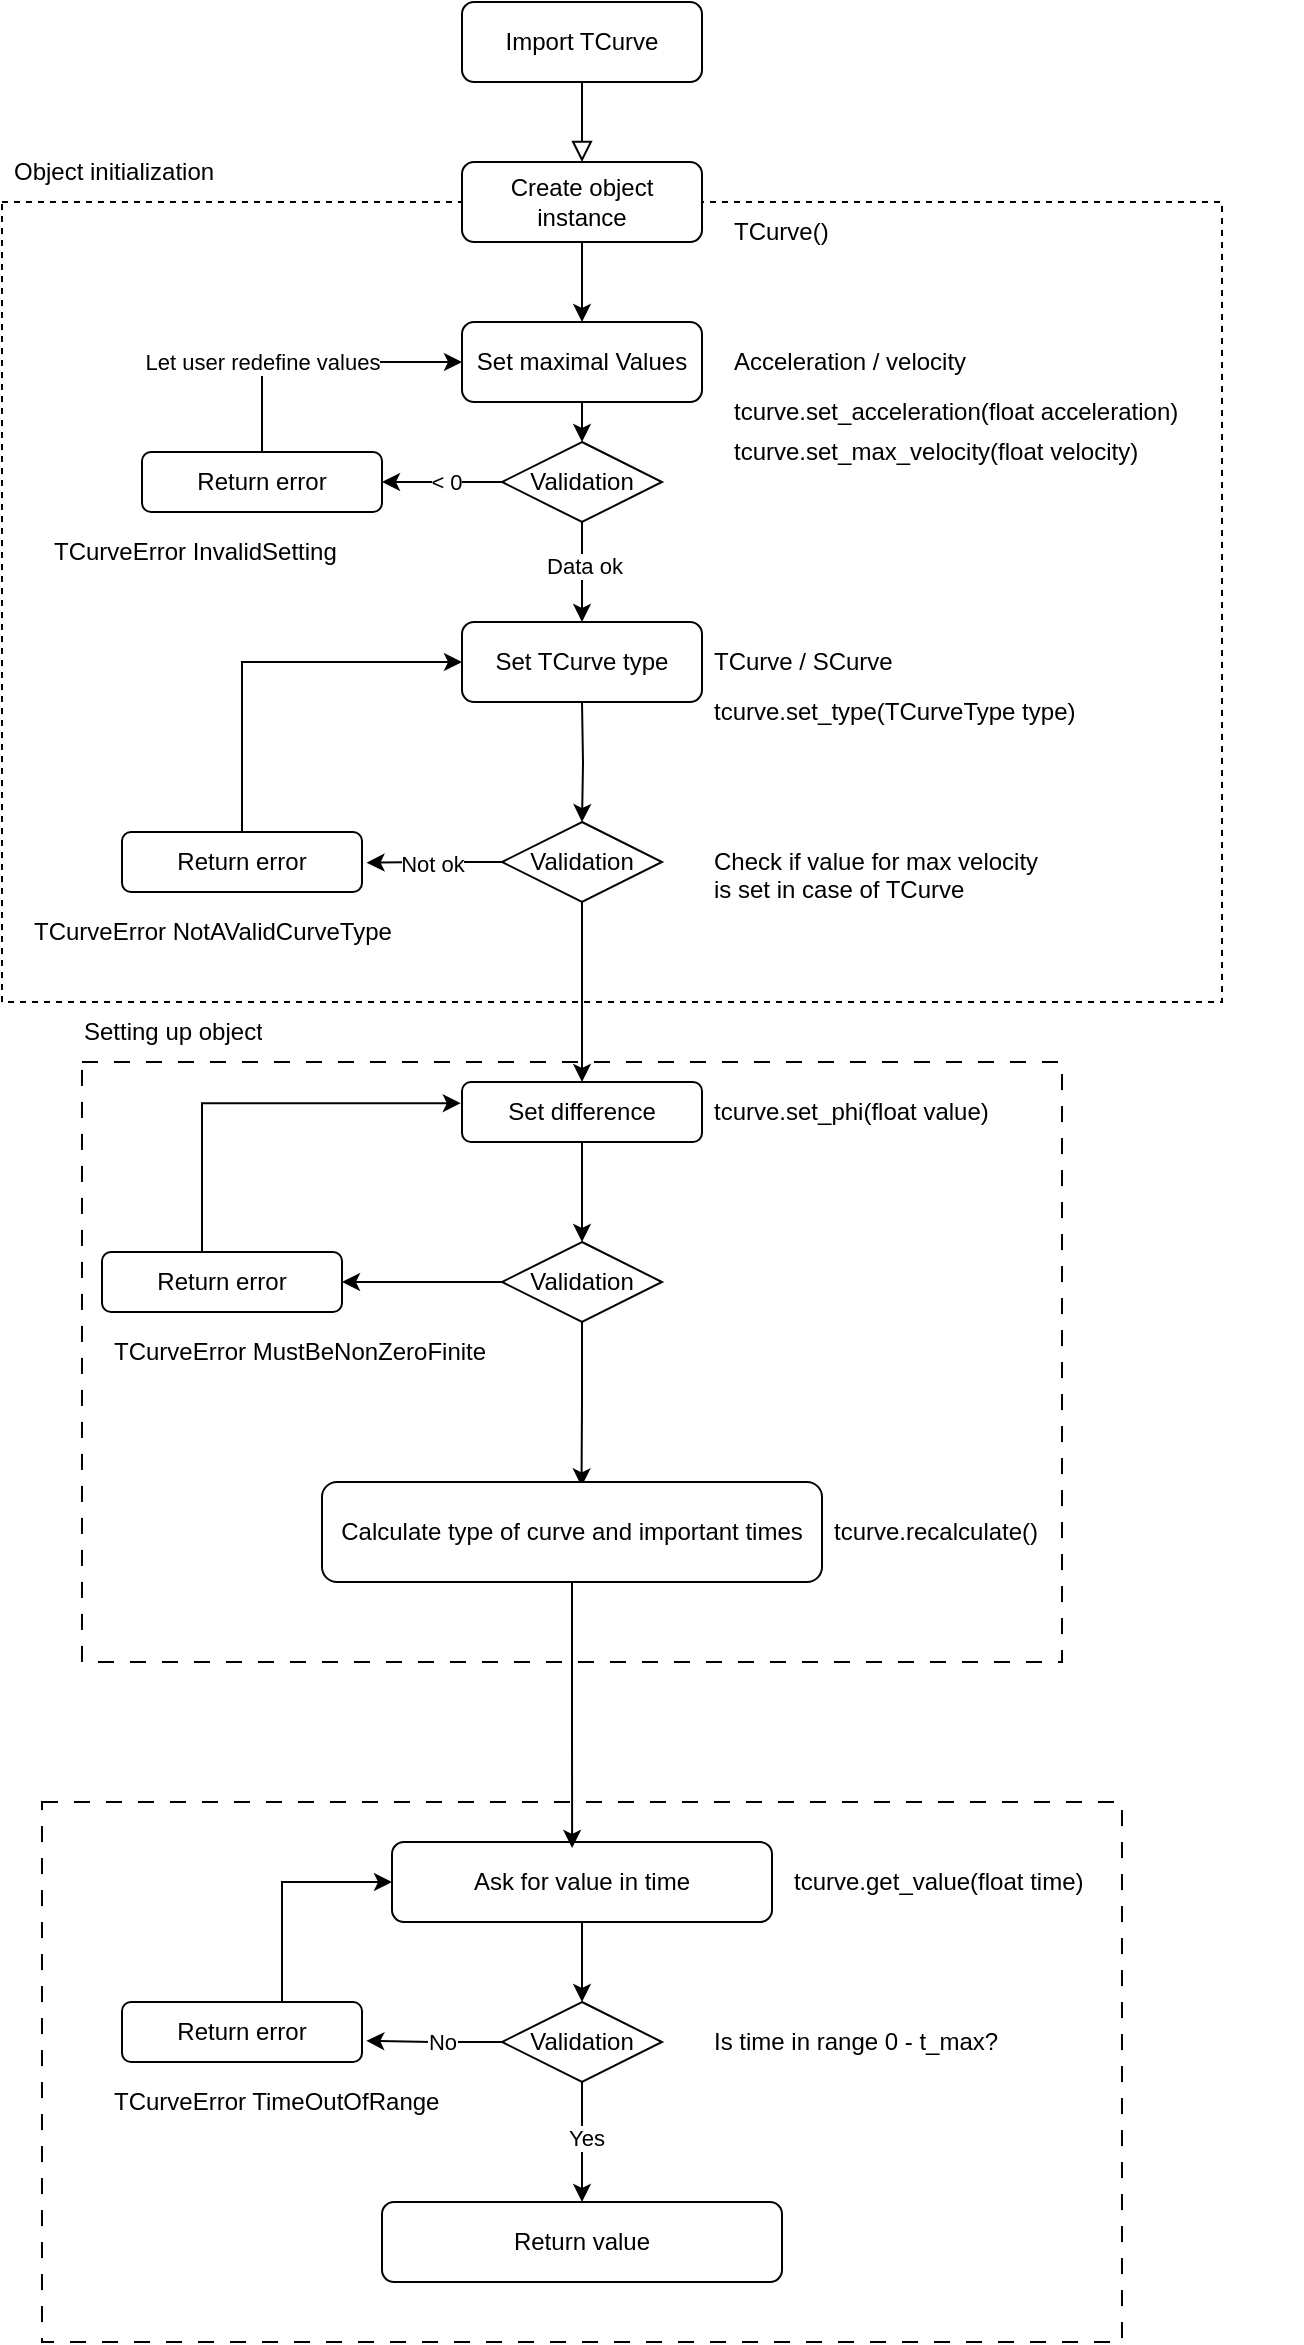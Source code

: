 <mxfile version="24.8.4">
  <diagram id="C5RBs43oDa-KdzZeNtuy" name="Page-1">
    <mxGraphModel dx="1657" dy="1615" grid="1" gridSize="10" guides="1" tooltips="1" connect="1" arrows="1" fold="1" page="1" pageScale="1" pageWidth="827" pageHeight="1169" math="0" shadow="0">
      <root>
        <mxCell id="WIyWlLk6GJQsqaUBKTNV-0" />
        <mxCell id="WIyWlLk6GJQsqaUBKTNV-1" parent="WIyWlLk6GJQsqaUBKTNV-0" />
        <mxCell id="kCq6hueEpDmsDVVyhzow-49" value="" style="rounded=0;whiteSpace=wrap;html=1;fillColor=none;dashed=1;dashPattern=8 8;" vertex="1" parent="WIyWlLk6GJQsqaUBKTNV-1">
          <mxGeometry x="-50" y="870" width="540" height="270" as="geometry" />
        </mxCell>
        <mxCell id="kCq6hueEpDmsDVVyhzow-27" value="" style="group" vertex="1" connectable="0" parent="WIyWlLk6GJQsqaUBKTNV-1">
          <mxGeometry x="-70" y="40" width="610" height="430" as="geometry" />
        </mxCell>
        <mxCell id="kCq6hueEpDmsDVVyhzow-25" value="" style="rounded=0;whiteSpace=wrap;html=1;fillColor=none;dashed=1;" vertex="1" parent="kCq6hueEpDmsDVVyhzow-27">
          <mxGeometry y="30" width="610" height="400" as="geometry" />
        </mxCell>
        <mxCell id="kCq6hueEpDmsDVVyhzow-26" value="Object initialization" style="text;strokeColor=none;fillColor=none;align=left;verticalAlign=middle;spacingLeft=4;spacingRight=4;overflow=hidden;points=[[0,0.5],[1,0.5]];portConstraint=eastwest;rotatable=0;whiteSpace=wrap;html=1;" vertex="1" parent="kCq6hueEpDmsDVVyhzow-27">
          <mxGeometry width="190" height="30" as="geometry" />
        </mxCell>
        <mxCell id="kCq6hueEpDmsDVVyhzow-54" value="TCurve()" style="text;strokeColor=none;fillColor=none;align=left;verticalAlign=middle;spacingLeft=4;spacingRight=4;overflow=hidden;points=[[0,0.5],[1,0.5]];portConstraint=eastwest;rotatable=0;whiteSpace=wrap;html=1;" vertex="1" parent="kCq6hueEpDmsDVVyhzow-27">
          <mxGeometry x="360" y="30" width="80" height="30" as="geometry" />
        </mxCell>
        <mxCell id="kCq6hueEpDmsDVVyhzow-55" value="tcurve.set_acceleration(float acceleration)" style="text;strokeColor=none;fillColor=none;align=left;verticalAlign=middle;spacingLeft=4;spacingRight=4;overflow=hidden;points=[[0,0.5],[1,0.5]];portConstraint=eastwest;rotatable=0;whiteSpace=wrap;html=1;" vertex="1" parent="kCq6hueEpDmsDVVyhzow-27">
          <mxGeometry x="360" y="120" width="240" height="30" as="geometry" />
        </mxCell>
        <mxCell id="kCq6hueEpDmsDVVyhzow-8" value="" style="group" vertex="1" connectable="0" parent="kCq6hueEpDmsDVVyhzow-27">
          <mxGeometry x="230" y="90" width="280" height="40" as="geometry" />
        </mxCell>
        <mxCell id="kCq6hueEpDmsDVVyhzow-1" value="Set maximal Values" style="rounded=1;whiteSpace=wrap;html=1;fontSize=12;glass=0;strokeWidth=1;shadow=0;" vertex="1" parent="kCq6hueEpDmsDVVyhzow-8">
          <mxGeometry width="120" height="40" as="geometry" />
        </mxCell>
        <mxCell id="kCq6hueEpDmsDVVyhzow-6" value="Acceleration / velocity" style="text;strokeColor=none;fillColor=none;align=left;verticalAlign=middle;spacingLeft=4;spacingRight=4;overflow=hidden;points=[[0,0.5],[1,0.5]];portConstraint=eastwest;rotatable=0;whiteSpace=wrap;html=1;" vertex="1" parent="kCq6hueEpDmsDVVyhzow-8">
          <mxGeometry x="130" y="5" width="150" height="30" as="geometry" />
        </mxCell>
        <mxCell id="kCq6hueEpDmsDVVyhzow-56" value="tcurve.set_max_velocity(float velocity)" style="text;strokeColor=none;fillColor=none;align=left;verticalAlign=middle;spacingLeft=4;spacingRight=4;overflow=hidden;points=[[0,0.5],[1,0.5]];portConstraint=eastwest;rotatable=0;whiteSpace=wrap;html=1;" vertex="1" parent="kCq6hueEpDmsDVVyhzow-27">
          <mxGeometry x="360" y="140" width="240" height="30" as="geometry" />
        </mxCell>
        <mxCell id="kCq6hueEpDmsDVVyhzow-57" value="tcurve.set_type(TCurveType type)" style="text;strokeColor=none;fillColor=none;align=left;verticalAlign=middle;spacingLeft=4;spacingRight=4;overflow=hidden;points=[[0,0.5],[1,0.5]];portConstraint=eastwest;rotatable=0;whiteSpace=wrap;html=1;" vertex="1" parent="kCq6hueEpDmsDVVyhzow-27">
          <mxGeometry x="350" y="270" width="240" height="30" as="geometry" />
        </mxCell>
        <mxCell id="kCq6hueEpDmsDVVyhzow-63" value="TCurveError NotAValidCurveType" style="text;strokeColor=none;fillColor=none;align=left;verticalAlign=middle;spacingLeft=4;spacingRight=4;overflow=hidden;points=[[0,0.5],[1,0.5]];portConstraint=eastwest;rotatable=0;whiteSpace=wrap;html=1;" vertex="1" parent="kCq6hueEpDmsDVVyhzow-27">
          <mxGeometry x="10" y="380" width="240" height="30" as="geometry" />
        </mxCell>
        <mxCell id="kCq6hueEpDmsDVVyhzow-64" value="TCurveError InvalidSetting" style="text;strokeColor=none;fillColor=none;align=left;verticalAlign=middle;spacingLeft=4;spacingRight=4;overflow=hidden;points=[[0,0.5],[1,0.5]];portConstraint=eastwest;rotatable=0;whiteSpace=wrap;html=1;" vertex="1" parent="kCq6hueEpDmsDVVyhzow-27">
          <mxGeometry x="20" y="190" width="240" height="30" as="geometry" />
        </mxCell>
        <mxCell id="WIyWlLk6GJQsqaUBKTNV-2" value="" style="rounded=0;html=1;jettySize=auto;orthogonalLoop=1;fontSize=11;endArrow=block;endFill=0;endSize=8;strokeWidth=1;shadow=0;labelBackgroundColor=none;edgeStyle=orthogonalEdgeStyle;entryX=0.5;entryY=0;entryDx=0;entryDy=0;" parent="WIyWlLk6GJQsqaUBKTNV-1" source="WIyWlLk6GJQsqaUBKTNV-3" target="kCq6hueEpDmsDVVyhzow-0" edge="1">
          <mxGeometry relative="1" as="geometry">
            <mxPoint x="220" y="70" as="targetPoint" />
          </mxGeometry>
        </mxCell>
        <mxCell id="WIyWlLk6GJQsqaUBKTNV-3" value="Import TCurve" style="rounded=1;whiteSpace=wrap;html=1;fontSize=12;glass=0;strokeWidth=1;shadow=0;" parent="WIyWlLk6GJQsqaUBKTNV-1" vertex="1">
          <mxGeometry x="160" y="-30" width="120" height="40" as="geometry" />
        </mxCell>
        <mxCell id="kCq6hueEpDmsDVVyhzow-2" style="edgeStyle=orthogonalEdgeStyle;rounded=0;orthogonalLoop=1;jettySize=auto;html=1;" edge="1" parent="WIyWlLk6GJQsqaUBKTNV-1" source="kCq6hueEpDmsDVVyhzow-0" target="kCq6hueEpDmsDVVyhzow-1">
          <mxGeometry relative="1" as="geometry" />
        </mxCell>
        <mxCell id="kCq6hueEpDmsDVVyhzow-0" value="Create object instance" style="rounded=1;whiteSpace=wrap;html=1;fontSize=12;glass=0;strokeWidth=1;shadow=0;" vertex="1" parent="WIyWlLk6GJQsqaUBKTNV-1">
          <mxGeometry x="160" y="50" width="120" height="40" as="geometry" />
        </mxCell>
        <mxCell id="kCq6hueEpDmsDVVyhzow-4" style="edgeStyle=orthogonalEdgeStyle;rounded=0;orthogonalLoop=1;jettySize=auto;html=1;" edge="1" parent="WIyWlLk6GJQsqaUBKTNV-1" source="kCq6hueEpDmsDVVyhzow-1">
          <mxGeometry relative="1" as="geometry">
            <mxPoint x="220" y="190" as="targetPoint" />
          </mxGeometry>
        </mxCell>
        <mxCell id="kCq6hueEpDmsDVVyhzow-7" value="" style="group" vertex="1" connectable="0" parent="WIyWlLk6GJQsqaUBKTNV-1">
          <mxGeometry x="160" y="280" width="270" height="40" as="geometry" />
        </mxCell>
        <mxCell id="kCq6hueEpDmsDVVyhzow-3" value="Set TCurve type" style="rounded=1;whiteSpace=wrap;html=1;fontSize=12;glass=0;strokeWidth=1;shadow=0;" vertex="1" parent="kCq6hueEpDmsDVVyhzow-7">
          <mxGeometry width="120" height="40" as="geometry" />
        </mxCell>
        <mxCell id="kCq6hueEpDmsDVVyhzow-5" value="TCurve / SCurve" style="text;strokeColor=none;fillColor=none;align=left;verticalAlign=middle;spacingLeft=4;spacingRight=4;overflow=hidden;points=[[0,0.5],[1,0.5]];portConstraint=eastwest;rotatable=0;whiteSpace=wrap;html=1;" vertex="1" parent="kCq6hueEpDmsDVVyhzow-7">
          <mxGeometry x="120" y="5" width="150" height="30" as="geometry" />
        </mxCell>
        <mxCell id="kCq6hueEpDmsDVVyhzow-10" style="edgeStyle=orthogonalEdgeStyle;rounded=0;orthogonalLoop=1;jettySize=auto;html=1;entryX=0.5;entryY=0;entryDx=0;entryDy=0;" edge="1" parent="WIyWlLk6GJQsqaUBKTNV-1" source="kCq6hueEpDmsDVVyhzow-9" target="kCq6hueEpDmsDVVyhzow-3">
          <mxGeometry relative="1" as="geometry" />
        </mxCell>
        <mxCell id="kCq6hueEpDmsDVVyhzow-11" value="Data ok" style="edgeLabel;html=1;align=center;verticalAlign=middle;resizable=0;points=[];" vertex="1" connectable="0" parent="kCq6hueEpDmsDVVyhzow-10">
          <mxGeometry x="-0.147" y="1" relative="1" as="geometry">
            <mxPoint as="offset" />
          </mxGeometry>
        </mxCell>
        <mxCell id="kCq6hueEpDmsDVVyhzow-13" style="edgeStyle=orthogonalEdgeStyle;rounded=0;orthogonalLoop=1;jettySize=auto;html=1;entryX=1;entryY=0.5;entryDx=0;entryDy=0;" edge="1" parent="WIyWlLk6GJQsqaUBKTNV-1" source="kCq6hueEpDmsDVVyhzow-9" target="kCq6hueEpDmsDVVyhzow-12">
          <mxGeometry relative="1" as="geometry" />
        </mxCell>
        <mxCell id="kCq6hueEpDmsDVVyhzow-18" value="&lt;div&gt;&amp;lt; 0&lt;/div&gt;" style="edgeLabel;html=1;align=center;verticalAlign=middle;resizable=0;points=[];" vertex="1" connectable="0" parent="kCq6hueEpDmsDVVyhzow-13">
          <mxGeometry x="-0.067" relative="1" as="geometry">
            <mxPoint as="offset" />
          </mxGeometry>
        </mxCell>
        <mxCell id="kCq6hueEpDmsDVVyhzow-9" value="Validation" style="rhombus;whiteSpace=wrap;html=1;" vertex="1" parent="WIyWlLk6GJQsqaUBKTNV-1">
          <mxGeometry x="180" y="190" width="80" height="40" as="geometry" />
        </mxCell>
        <mxCell id="kCq6hueEpDmsDVVyhzow-14" style="edgeStyle=orthogonalEdgeStyle;rounded=0;orthogonalLoop=1;jettySize=auto;html=1;entryX=0;entryY=0.5;entryDx=0;entryDy=0;" edge="1" parent="WIyWlLk6GJQsqaUBKTNV-1" source="kCq6hueEpDmsDVVyhzow-12" target="kCq6hueEpDmsDVVyhzow-1">
          <mxGeometry relative="1" as="geometry">
            <mxPoint x="100" y="130" as="targetPoint" />
            <Array as="points">
              <mxPoint x="60" y="150" />
            </Array>
          </mxGeometry>
        </mxCell>
        <mxCell id="kCq6hueEpDmsDVVyhzow-15" value="Let user redefine values" style="edgeLabel;html=1;align=center;verticalAlign=middle;resizable=0;points=[];" vertex="1" connectable="0" parent="kCq6hueEpDmsDVVyhzow-14">
          <mxGeometry x="-0.733" relative="1" as="geometry">
            <mxPoint y="-26" as="offset" />
          </mxGeometry>
        </mxCell>
        <mxCell id="kCq6hueEpDmsDVVyhzow-12" value="Return error" style="rounded=1;whiteSpace=wrap;html=1;" vertex="1" parent="WIyWlLk6GJQsqaUBKTNV-1">
          <mxGeometry y="195" width="120" height="30" as="geometry" />
        </mxCell>
        <mxCell id="kCq6hueEpDmsDVVyhzow-19" style="edgeStyle=orthogonalEdgeStyle;rounded=0;orthogonalLoop=1;jettySize=auto;html=1;entryX=1.019;entryY=0.511;entryDx=0;entryDy=0;entryPerimeter=0;" edge="1" parent="WIyWlLk6GJQsqaUBKTNV-1" source="kCq6hueEpDmsDVVyhzow-16" target="kCq6hueEpDmsDVVyhzow-20">
          <mxGeometry relative="1" as="geometry">
            <mxPoint x="130" y="400" as="targetPoint" />
          </mxGeometry>
        </mxCell>
        <mxCell id="kCq6hueEpDmsDVVyhzow-22" value="Not ok" style="edgeLabel;html=1;align=center;verticalAlign=middle;resizable=0;points=[];" vertex="1" connectable="0" parent="kCq6hueEpDmsDVVyhzow-19">
          <mxGeometry x="0.058" relative="1" as="geometry">
            <mxPoint as="offset" />
          </mxGeometry>
        </mxCell>
        <mxCell id="kCq6hueEpDmsDVVyhzow-16" value="Validation" style="rhombus;whiteSpace=wrap;html=1;" vertex="1" parent="WIyWlLk6GJQsqaUBKTNV-1">
          <mxGeometry x="180" y="380" width="80" height="40" as="geometry" />
        </mxCell>
        <mxCell id="kCq6hueEpDmsDVVyhzow-17" style="edgeStyle=orthogonalEdgeStyle;rounded=0;orthogonalLoop=1;jettySize=auto;html=1;entryX=0.5;entryY=0;entryDx=0;entryDy=0;" edge="1" parent="WIyWlLk6GJQsqaUBKTNV-1" target="kCq6hueEpDmsDVVyhzow-16">
          <mxGeometry relative="1" as="geometry">
            <mxPoint x="220" y="320" as="sourcePoint" />
            <mxPoint x="231" y="370" as="targetPoint" />
          </mxGeometry>
        </mxCell>
        <mxCell id="kCq6hueEpDmsDVVyhzow-21" style="edgeStyle=orthogonalEdgeStyle;rounded=0;orthogonalLoop=1;jettySize=auto;html=1;entryX=0;entryY=0.5;entryDx=0;entryDy=0;" edge="1" parent="WIyWlLk6GJQsqaUBKTNV-1" source="kCq6hueEpDmsDVVyhzow-20" target="kCq6hueEpDmsDVVyhzow-3">
          <mxGeometry relative="1" as="geometry">
            <Array as="points">
              <mxPoint x="50" y="300" />
            </Array>
          </mxGeometry>
        </mxCell>
        <mxCell id="kCq6hueEpDmsDVVyhzow-20" value="Return error" style="rounded=1;whiteSpace=wrap;html=1;" vertex="1" parent="WIyWlLk6GJQsqaUBKTNV-1">
          <mxGeometry x="-10" y="385" width="120" height="30" as="geometry" />
        </mxCell>
        <mxCell id="kCq6hueEpDmsDVVyhzow-23" value="Check if value for max velocity is set in case of TCurve" style="text;strokeColor=none;fillColor=none;align=left;verticalAlign=middle;spacingLeft=4;spacingRight=4;overflow=hidden;points=[[0,0.5],[1,0.5]];portConstraint=eastwest;rotatable=0;whiteSpace=wrap;html=1;" vertex="1" parent="WIyWlLk6GJQsqaUBKTNV-1">
          <mxGeometry x="280" y="390" width="180" height="30" as="geometry" />
        </mxCell>
        <mxCell id="kCq6hueEpDmsDVVyhzow-31" style="edgeStyle=orthogonalEdgeStyle;rounded=0;orthogonalLoop=1;jettySize=auto;html=1;entryX=0.5;entryY=0;entryDx=0;entryDy=0;" edge="1" parent="WIyWlLk6GJQsqaUBKTNV-1" source="kCq6hueEpDmsDVVyhzow-28" target="kCq6hueEpDmsDVVyhzow-30">
          <mxGeometry relative="1" as="geometry" />
        </mxCell>
        <mxCell id="kCq6hueEpDmsDVVyhzow-28" value="Set difference" style="rounded=1;whiteSpace=wrap;html=1;" vertex="1" parent="WIyWlLk6GJQsqaUBKTNV-1">
          <mxGeometry x="160" y="510" width="120" height="30" as="geometry" />
        </mxCell>
        <mxCell id="kCq6hueEpDmsDVVyhzow-29" value="" style="endArrow=classic;html=1;rounded=0;exitX=0.5;exitY=1;exitDx=0;exitDy=0;entryX=0.5;entryY=0;entryDx=0;entryDy=0;" edge="1" parent="WIyWlLk6GJQsqaUBKTNV-1" source="kCq6hueEpDmsDVVyhzow-16" target="kCq6hueEpDmsDVVyhzow-28">
          <mxGeometry width="50" height="50" relative="1" as="geometry">
            <mxPoint x="400" y="520" as="sourcePoint" />
            <mxPoint x="310" y="510" as="targetPoint" />
          </mxGeometry>
        </mxCell>
        <mxCell id="kCq6hueEpDmsDVVyhzow-33" style="edgeStyle=orthogonalEdgeStyle;rounded=0;orthogonalLoop=1;jettySize=auto;html=1;entryX=1;entryY=0.5;entryDx=0;entryDy=0;" edge="1" parent="WIyWlLk6GJQsqaUBKTNV-1" source="kCq6hueEpDmsDVVyhzow-30" target="kCq6hueEpDmsDVVyhzow-32">
          <mxGeometry relative="1" as="geometry" />
        </mxCell>
        <mxCell id="kCq6hueEpDmsDVVyhzow-30" value="Validation" style="rhombus;whiteSpace=wrap;html=1;" vertex="1" parent="WIyWlLk6GJQsqaUBKTNV-1">
          <mxGeometry x="180" y="590" width="80" height="40" as="geometry" />
        </mxCell>
        <mxCell id="kCq6hueEpDmsDVVyhzow-34" style="edgeStyle=orthogonalEdgeStyle;rounded=0;orthogonalLoop=1;jettySize=auto;html=1;entryX=-0.005;entryY=0.353;entryDx=0;entryDy=0;entryPerimeter=0;" edge="1" parent="WIyWlLk6GJQsqaUBKTNV-1" target="kCq6hueEpDmsDVVyhzow-28">
          <mxGeometry relative="1" as="geometry">
            <mxPoint x="-10" y="600" as="sourcePoint" />
            <mxPoint x="50" y="510" as="targetPoint" />
            <Array as="points">
              <mxPoint x="-10" y="601" />
              <mxPoint x="30" y="601" />
              <mxPoint x="30" y="521" />
            </Array>
          </mxGeometry>
        </mxCell>
        <mxCell id="kCq6hueEpDmsDVVyhzow-32" value="Return error" style="rounded=1;whiteSpace=wrap;html=1;" vertex="1" parent="WIyWlLk6GJQsqaUBKTNV-1">
          <mxGeometry x="-20" y="595" width="120" height="30" as="geometry" />
        </mxCell>
        <mxCell id="kCq6hueEpDmsDVVyhzow-40" style="edgeStyle=orthogonalEdgeStyle;rounded=0;orthogonalLoop=1;jettySize=auto;html=1;entryX=0.5;entryY=0;entryDx=0;entryDy=0;" edge="1" parent="WIyWlLk6GJQsqaUBKTNV-1" source="kCq6hueEpDmsDVVyhzow-35" target="kCq6hueEpDmsDVVyhzow-39">
          <mxGeometry relative="1" as="geometry" />
        </mxCell>
        <mxCell id="kCq6hueEpDmsDVVyhzow-35" value="Ask for value in time" style="rounded=1;whiteSpace=wrap;html=1;" vertex="1" parent="WIyWlLk6GJQsqaUBKTNV-1">
          <mxGeometry x="125" y="890" width="190" height="40" as="geometry" />
        </mxCell>
        <mxCell id="kCq6hueEpDmsDVVyhzow-36" style="edgeStyle=orthogonalEdgeStyle;rounded=0;orthogonalLoop=1;jettySize=auto;html=1;entryX=0.519;entryY=0.044;entryDx=0;entryDy=0;entryPerimeter=0;" edge="1" parent="WIyWlLk6GJQsqaUBKTNV-1" source="kCq6hueEpDmsDVVyhzow-30" target="kCq6hueEpDmsDVVyhzow-51">
          <mxGeometry relative="1" as="geometry" />
        </mxCell>
        <mxCell id="kCq6hueEpDmsDVVyhzow-37" value="Return value" style="rounded=1;whiteSpace=wrap;html=1;" vertex="1" parent="WIyWlLk6GJQsqaUBKTNV-1">
          <mxGeometry x="120" y="1070" width="200" height="40" as="geometry" />
        </mxCell>
        <mxCell id="kCq6hueEpDmsDVVyhzow-41" style="edgeStyle=orthogonalEdgeStyle;rounded=0;orthogonalLoop=1;jettySize=auto;html=1;" edge="1" parent="WIyWlLk6GJQsqaUBKTNV-1" source="kCq6hueEpDmsDVVyhzow-39">
          <mxGeometry relative="1" as="geometry">
            <mxPoint x="220" y="1070" as="targetPoint" />
          </mxGeometry>
        </mxCell>
        <mxCell id="kCq6hueEpDmsDVVyhzow-47" value="Yes" style="edgeLabel;html=1;align=center;verticalAlign=middle;resizable=0;points=[];" vertex="1" connectable="0" parent="kCq6hueEpDmsDVVyhzow-41">
          <mxGeometry x="-0.068" y="2" relative="1" as="geometry">
            <mxPoint as="offset" />
          </mxGeometry>
        </mxCell>
        <mxCell id="kCq6hueEpDmsDVVyhzow-42" style="edgeStyle=orthogonalEdgeStyle;rounded=0;orthogonalLoop=1;jettySize=auto;html=1;entryX=0;entryY=0.5;entryDx=0;entryDy=0;" edge="1" parent="WIyWlLk6GJQsqaUBKTNV-1" source="kCq6hueEpDmsDVVyhzow-43" target="kCq6hueEpDmsDVVyhzow-35">
          <mxGeometry relative="1" as="geometry">
            <Array as="points">
              <mxPoint x="70" y="910" />
            </Array>
          </mxGeometry>
        </mxCell>
        <mxCell id="kCq6hueEpDmsDVVyhzow-39" value="Validation" style="rhombus;whiteSpace=wrap;html=1;" vertex="1" parent="WIyWlLk6GJQsqaUBKTNV-1">
          <mxGeometry x="180" y="970" width="80" height="40" as="geometry" />
        </mxCell>
        <mxCell id="kCq6hueEpDmsDVVyhzow-44" value="" style="edgeStyle=orthogonalEdgeStyle;rounded=0;orthogonalLoop=1;jettySize=auto;html=1;entryX=1.018;entryY=0.647;entryDx=0;entryDy=0;entryPerimeter=0;" edge="1" parent="WIyWlLk6GJQsqaUBKTNV-1" source="kCq6hueEpDmsDVVyhzow-39" target="kCq6hueEpDmsDVVyhzow-43">
          <mxGeometry relative="1" as="geometry">
            <mxPoint x="180" y="990" as="sourcePoint" />
            <mxPoint x="125" y="910" as="targetPoint" />
            <Array as="points" />
          </mxGeometry>
        </mxCell>
        <mxCell id="kCq6hueEpDmsDVVyhzow-46" value="No" style="edgeLabel;html=1;align=center;verticalAlign=middle;resizable=0;points=[];" vertex="1" connectable="0" parent="kCq6hueEpDmsDVVyhzow-44">
          <mxGeometry x="-0.129" relative="1" as="geometry">
            <mxPoint as="offset" />
          </mxGeometry>
        </mxCell>
        <mxCell id="kCq6hueEpDmsDVVyhzow-43" value="Return error" style="rounded=1;whiteSpace=wrap;html=1;" vertex="1" parent="WIyWlLk6GJQsqaUBKTNV-1">
          <mxGeometry x="-10" y="970" width="120" height="30" as="geometry" />
        </mxCell>
        <mxCell id="kCq6hueEpDmsDVVyhzow-48" value="Is time in range 0 - t_max?" style="text;strokeColor=none;fillColor=none;align=left;verticalAlign=middle;spacingLeft=4;spacingRight=4;overflow=hidden;points=[[0,0.5],[1,0.5]];portConstraint=eastwest;rotatable=0;whiteSpace=wrap;html=1;" vertex="1" parent="WIyWlLk6GJQsqaUBKTNV-1">
          <mxGeometry x="280" y="975" width="300" height="30" as="geometry" />
        </mxCell>
        <mxCell id="kCq6hueEpDmsDVVyhzow-50" value="" style="rounded=0;whiteSpace=wrap;html=1;fillColor=none;dashed=1;dashPattern=8 8;" vertex="1" parent="WIyWlLk6GJQsqaUBKTNV-1">
          <mxGeometry x="-30" y="500" width="490" height="300" as="geometry" />
        </mxCell>
        <mxCell id="kCq6hueEpDmsDVVyhzow-51" value="Calculate type of curve and important times" style="rounded=1;whiteSpace=wrap;html=1;" vertex="1" parent="WIyWlLk6GJQsqaUBKTNV-1">
          <mxGeometry x="90" y="710" width="250" height="50" as="geometry" />
        </mxCell>
        <mxCell id="kCq6hueEpDmsDVVyhzow-52" style="edgeStyle=orthogonalEdgeStyle;rounded=0;orthogonalLoop=1;jettySize=auto;html=1;entryX=0.474;entryY=0.075;entryDx=0;entryDy=0;entryPerimeter=0;" edge="1" parent="WIyWlLk6GJQsqaUBKTNV-1" source="kCq6hueEpDmsDVVyhzow-51" target="kCq6hueEpDmsDVVyhzow-35">
          <mxGeometry relative="1" as="geometry" />
        </mxCell>
        <mxCell id="kCq6hueEpDmsDVVyhzow-53" value="Setting up object" style="text;strokeColor=none;fillColor=none;align=left;verticalAlign=middle;spacingLeft=4;spacingRight=4;overflow=hidden;points=[[0,0.5],[1,0.5]];portConstraint=eastwest;rotatable=0;whiteSpace=wrap;html=1;" vertex="1" parent="WIyWlLk6GJQsqaUBKTNV-1">
          <mxGeometry x="-35" y="470" width="150" height="30" as="geometry" />
        </mxCell>
        <mxCell id="kCq6hueEpDmsDVVyhzow-58" value="tcurve.set_phi(float value)" style="text;strokeColor=none;fillColor=none;align=left;verticalAlign=middle;spacingLeft=4;spacingRight=4;overflow=hidden;points=[[0,0.5],[1,0.5]];portConstraint=eastwest;rotatable=0;whiteSpace=wrap;html=1;" vertex="1" parent="WIyWlLk6GJQsqaUBKTNV-1">
          <mxGeometry x="280" y="510" width="240" height="30" as="geometry" />
        </mxCell>
        <mxCell id="kCq6hueEpDmsDVVyhzow-59" value="tcurve.recalculate()" style="text;strokeColor=none;fillColor=none;align=left;verticalAlign=middle;spacingLeft=4;spacingRight=4;overflow=hidden;points=[[0,0.5],[1,0.5]];portConstraint=eastwest;rotatable=0;whiteSpace=wrap;html=1;" vertex="1" parent="WIyWlLk6GJQsqaUBKTNV-1">
          <mxGeometry x="340" y="720" width="240" height="30" as="geometry" />
        </mxCell>
        <mxCell id="kCq6hueEpDmsDVVyhzow-60" value="tcurve.get_value(float time)" style="text;strokeColor=none;fillColor=none;align=left;verticalAlign=middle;spacingLeft=4;spacingRight=4;overflow=hidden;points=[[0,0.5],[1,0.5]];portConstraint=eastwest;rotatable=0;whiteSpace=wrap;html=1;" vertex="1" parent="WIyWlLk6GJQsqaUBKTNV-1">
          <mxGeometry x="320" y="895" width="240" height="30" as="geometry" />
        </mxCell>
        <mxCell id="kCq6hueEpDmsDVVyhzow-61" value="TCurveError TimeOutOfRange" style="text;strokeColor=none;fillColor=none;align=left;verticalAlign=middle;spacingLeft=4;spacingRight=4;overflow=hidden;points=[[0,0.5],[1,0.5]];portConstraint=eastwest;rotatable=0;whiteSpace=wrap;html=1;" vertex="1" parent="WIyWlLk6GJQsqaUBKTNV-1">
          <mxGeometry x="-20" y="1005" width="240" height="30" as="geometry" />
        </mxCell>
        <mxCell id="kCq6hueEpDmsDVVyhzow-62" value="TCurveError MustBeNonZeroFinite" style="text;strokeColor=none;fillColor=none;align=left;verticalAlign=middle;spacingLeft=4;spacingRight=4;overflow=hidden;points=[[0,0.5],[1,0.5]];portConstraint=eastwest;rotatable=0;whiteSpace=wrap;html=1;" vertex="1" parent="WIyWlLk6GJQsqaUBKTNV-1">
          <mxGeometry x="-20" y="630" width="240" height="30" as="geometry" />
        </mxCell>
      </root>
    </mxGraphModel>
  </diagram>
</mxfile>
